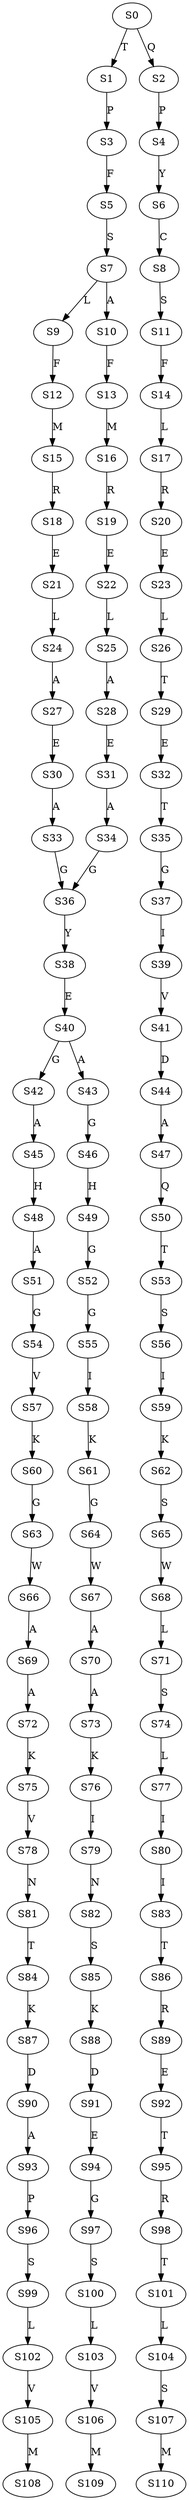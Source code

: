 strict digraph  {
	S0 -> S1 [ label = T ];
	S0 -> S2 [ label = Q ];
	S1 -> S3 [ label = P ];
	S2 -> S4 [ label = P ];
	S3 -> S5 [ label = F ];
	S4 -> S6 [ label = Y ];
	S5 -> S7 [ label = S ];
	S6 -> S8 [ label = C ];
	S7 -> S9 [ label = L ];
	S7 -> S10 [ label = A ];
	S8 -> S11 [ label = S ];
	S9 -> S12 [ label = F ];
	S10 -> S13 [ label = F ];
	S11 -> S14 [ label = F ];
	S12 -> S15 [ label = M ];
	S13 -> S16 [ label = M ];
	S14 -> S17 [ label = L ];
	S15 -> S18 [ label = R ];
	S16 -> S19 [ label = R ];
	S17 -> S20 [ label = R ];
	S18 -> S21 [ label = E ];
	S19 -> S22 [ label = E ];
	S20 -> S23 [ label = E ];
	S21 -> S24 [ label = L ];
	S22 -> S25 [ label = L ];
	S23 -> S26 [ label = L ];
	S24 -> S27 [ label = A ];
	S25 -> S28 [ label = A ];
	S26 -> S29 [ label = T ];
	S27 -> S30 [ label = E ];
	S28 -> S31 [ label = E ];
	S29 -> S32 [ label = E ];
	S30 -> S33 [ label = A ];
	S31 -> S34 [ label = A ];
	S32 -> S35 [ label = T ];
	S33 -> S36 [ label = G ];
	S34 -> S36 [ label = G ];
	S35 -> S37 [ label = G ];
	S36 -> S38 [ label = Y ];
	S37 -> S39 [ label = I ];
	S38 -> S40 [ label = E ];
	S39 -> S41 [ label = V ];
	S40 -> S42 [ label = G ];
	S40 -> S43 [ label = A ];
	S41 -> S44 [ label = D ];
	S42 -> S45 [ label = A ];
	S43 -> S46 [ label = G ];
	S44 -> S47 [ label = A ];
	S45 -> S48 [ label = H ];
	S46 -> S49 [ label = H ];
	S47 -> S50 [ label = Q ];
	S48 -> S51 [ label = A ];
	S49 -> S52 [ label = G ];
	S50 -> S53 [ label = T ];
	S51 -> S54 [ label = G ];
	S52 -> S55 [ label = G ];
	S53 -> S56 [ label = S ];
	S54 -> S57 [ label = V ];
	S55 -> S58 [ label = I ];
	S56 -> S59 [ label = I ];
	S57 -> S60 [ label = K ];
	S58 -> S61 [ label = K ];
	S59 -> S62 [ label = K ];
	S60 -> S63 [ label = G ];
	S61 -> S64 [ label = G ];
	S62 -> S65 [ label = S ];
	S63 -> S66 [ label = W ];
	S64 -> S67 [ label = W ];
	S65 -> S68 [ label = W ];
	S66 -> S69 [ label = A ];
	S67 -> S70 [ label = A ];
	S68 -> S71 [ label = L ];
	S69 -> S72 [ label = A ];
	S70 -> S73 [ label = A ];
	S71 -> S74 [ label = S ];
	S72 -> S75 [ label = K ];
	S73 -> S76 [ label = K ];
	S74 -> S77 [ label = L ];
	S75 -> S78 [ label = V ];
	S76 -> S79 [ label = I ];
	S77 -> S80 [ label = I ];
	S78 -> S81 [ label = N ];
	S79 -> S82 [ label = N ];
	S80 -> S83 [ label = I ];
	S81 -> S84 [ label = T ];
	S82 -> S85 [ label = S ];
	S83 -> S86 [ label = T ];
	S84 -> S87 [ label = K ];
	S85 -> S88 [ label = K ];
	S86 -> S89 [ label = R ];
	S87 -> S90 [ label = D ];
	S88 -> S91 [ label = D ];
	S89 -> S92 [ label = E ];
	S90 -> S93 [ label = A ];
	S91 -> S94 [ label = E ];
	S92 -> S95 [ label = T ];
	S93 -> S96 [ label = P ];
	S94 -> S97 [ label = G ];
	S95 -> S98 [ label = R ];
	S96 -> S99 [ label = S ];
	S97 -> S100 [ label = S ];
	S98 -> S101 [ label = T ];
	S99 -> S102 [ label = L ];
	S100 -> S103 [ label = L ];
	S101 -> S104 [ label = L ];
	S102 -> S105 [ label = V ];
	S103 -> S106 [ label = V ];
	S104 -> S107 [ label = S ];
	S105 -> S108 [ label = M ];
	S106 -> S109 [ label = M ];
	S107 -> S110 [ label = M ];
}
